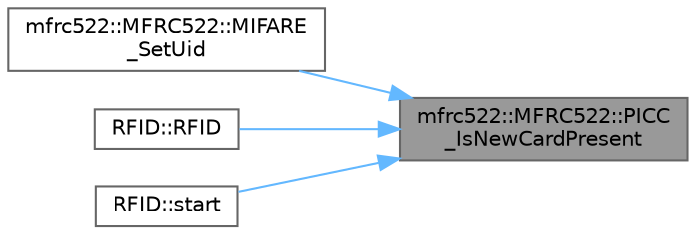 digraph "mfrc522::MFRC522::PICC_IsNewCardPresent"
{
 // LATEX_PDF_SIZE
  bgcolor="transparent";
  edge [fontname=Helvetica,fontsize=10,labelfontname=Helvetica,labelfontsize=10];
  node [fontname=Helvetica,fontsize=10,shape=box,height=0.2,width=0.4];
  rankdir="RL";
  Node1 [label="mfrc522::MFRC522::PICC\l_IsNewCardPresent",height=0.2,width=0.4,color="gray40", fillcolor="grey60", style="filled", fontcolor="black",tooltip=" "];
  Node1 -> Node2 [dir="back",color="steelblue1",style="solid"];
  Node2 [label="mfrc522::MFRC522::MIFARE\l_SetUid",height=0.2,width=0.4,color="grey40", fillcolor="white", style="filled",URL="$classmfrc522_1_1_m_f_r_c522.html#a2f11484ff5d5ff2b70590b1c04c313fd",tooltip=" "];
  Node1 -> Node3 [dir="back",color="steelblue1",style="solid"];
  Node3 [label="RFID::RFID",height=0.2,width=0.4,color="grey40", fillcolor="white", style="filled",URL="$class_r_f_i_d.html#a91e8d4d6abb74ae099f9144d553db6ed",tooltip=" "];
  Node1 -> Node4 [dir="back",color="steelblue1",style="solid"];
  Node4 [label="RFID::start",height=0.2,width=0.4,color="grey40", fillcolor="white", style="filled",URL="$class_r_f_i_d.html#a8a7a0e6133646a29c2102cc1b1633650",tooltip=" "];
}
